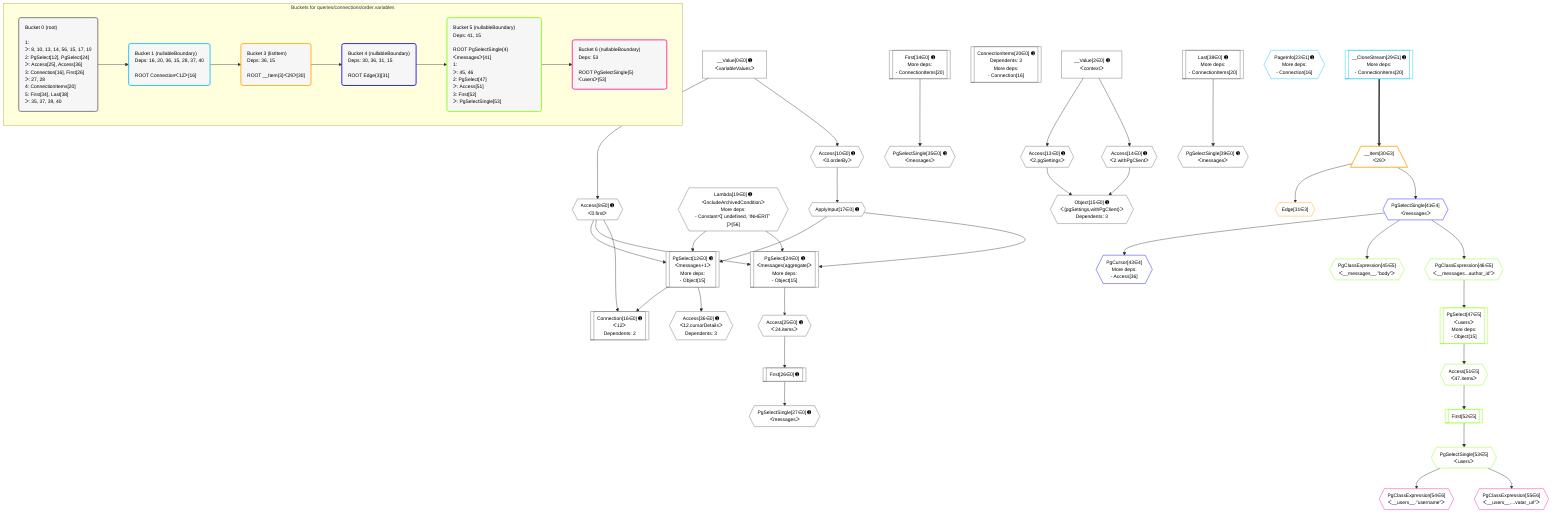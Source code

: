 %%{init: {'themeVariables': { 'fontSize': '12px'}}}%%
graph TD
    classDef path fill:#eee,stroke:#000,color:#000
    classDef plan fill:#fff,stroke-width:1px,color:#000
    classDef itemplan fill:#fff,stroke-width:2px,color:#000
    classDef unbatchedplan fill:#dff,stroke-width:1px,color:#000
    classDef sideeffectplan fill:#fcc,stroke-width:2px,color:#000
    classDef bucket fill:#f6f6f6,color:#000,stroke-width:2px,text-align:left

    subgraph "Buckets for queries/connections/order.variables"
    Bucket0("Bucket 0 (root)<br /><br />1: <br />ᐳ: 8, 10, 13, 14, 56, 15, 17, 19<br />2: PgSelect[12], PgSelect[24]<br />ᐳ: Access[25], Access[36]<br />3: Connection[16], First[26]<br />ᐳ: 27, 28<br />4: ConnectionItems[20]<br />5: First[34], Last[38]<br />ᐳ: 35, 37, 39, 40"):::bucket
    Bucket1("Bucket 1 (nullableBoundary)<br />Deps: 16, 20, 36, 15, 28, 37, 40<br /><br />ROOT Connectionᐸ12ᐳ[16]"):::bucket
    Bucket3("Bucket 3 (listItem)<br />Deps: 36, 15<br /><br />ROOT __Item{3}ᐸ29ᐳ[30]"):::bucket
    Bucket4("Bucket 4 (nullableBoundary)<br />Deps: 30, 36, 31, 15<br /><br />ROOT Edge{3}[31]"):::bucket
    Bucket5("Bucket 5 (nullableBoundary)<br />Deps: 41, 15<br /><br />ROOT PgSelectSingle{4}ᐸmessagesᐳ[41]<br />1: <br />ᐳ: 45, 46<br />2: PgSelect[47]<br />ᐳ: Access[51]<br />3: First[52]<br />ᐳ: PgSelectSingle[53]"):::bucket
    Bucket6("Bucket 6 (nullableBoundary)<br />Deps: 53<br /><br />ROOT PgSelectSingle{5}ᐸusersᐳ[53]"):::bucket
    end
    Bucket0 --> Bucket1
    Bucket1 --> Bucket3
    Bucket3 --> Bucket4
    Bucket4 --> Bucket5
    Bucket5 --> Bucket6

    %% plan dependencies
    PgSelect12[["PgSelect[12∈0] ➊<br />ᐸmessages+1ᐳ<br />More deps:<br />- Object[15]"]]:::plan
    ApplyInput17{{"ApplyInput[17∈0] ➊"}}:::plan
    Lambda19{{"Lambda[19∈0] ➊<br />ᐸincludeArchivedConditionᐳ<br />More deps:<br />- Constantᐸ[ undefined, 'INHERIT' ]ᐳ[56]"}}:::plan
    Access8{{"Access[8∈0] ➊<br />ᐸ0.firstᐳ"}}:::plan
    ApplyInput17 & Lambda19 & Access8 --> PgSelect12
    PgSelect24[["PgSelect[24∈0] ➊<br />ᐸmessages(aggregate)ᐳ<br />More deps:<br />- Object[15]"]]:::plan
    ApplyInput17 & Lambda19 & Access8 --> PgSelect24
    Object15{{"Object[15∈0] ➊<br />ᐸ{pgSettings,withPgClient}ᐳ<br />Dependents: 3"}}:::plan
    Access13{{"Access[13∈0] ➊<br />ᐸ2.pgSettingsᐳ"}}:::plan
    Access14{{"Access[14∈0] ➊<br />ᐸ2.withPgClientᐳ"}}:::plan
    Access13 & Access14 --> Object15
    Connection16[["Connection[16∈0] ➊<br />ᐸ12ᐳ<br />Dependents: 2"]]:::plan
    PgSelect12 & Access8 --> Connection16
    __Value0["__Value[0∈0] ➊<br />ᐸvariableValuesᐳ"]:::plan
    __Value0 --> Access8
    Access10{{"Access[10∈0] ➊<br />ᐸ0.orderByᐳ"}}:::plan
    __Value0 --> Access10
    __Value2["__Value[2∈0] ➊<br />ᐸcontextᐳ"]:::plan
    __Value2 --> Access13
    __Value2 --> Access14
    Access10 --> ApplyInput17
    ConnectionItems20[["ConnectionItems[20∈0] ➊<br />Dependents: 3<br />More deps:<br />- Connection[16]"]]:::plan
    Access25{{"Access[25∈0] ➊<br />ᐸ24.itemsᐳ"}}:::plan
    PgSelect24 --> Access25
    First26[["First[26∈0] ➊"]]:::plan
    Access25 --> First26
    PgSelectSingle27{{"PgSelectSingle[27∈0] ➊<br />ᐸmessagesᐳ"}}:::plan
    First26 --> PgSelectSingle27
    First34[["First[34∈0] ➊<br />More deps:<br />- ConnectionItems[20]"]]:::plan
    PgSelectSingle35{{"PgSelectSingle[35∈0] ➊<br />ᐸmessagesᐳ"}}:::plan
    First34 --> PgSelectSingle35
    Access36{{"Access[36∈0] ➊<br />ᐸ12.cursorDetailsᐳ<br />Dependents: 3"}}:::plan
    PgSelect12 --> Access36
    Last38[["Last[38∈0] ➊<br />More deps:<br />- ConnectionItems[20]"]]:::plan
    PgSelectSingle39{{"PgSelectSingle[39∈0] ➊<br />ᐸmessagesᐳ"}}:::plan
    Last38 --> PgSelectSingle39
    PageInfo23{{"PageInfo[23∈1] ➊<br />More deps:<br />- Connection[16]"}}:::plan
    __CloneStream29[["__CloneStream[29∈1] ➊<br />More deps:<br />- ConnectionItems[20]"]]:::plan
    __Item30[/"__Item[30∈3]<br />ᐸ29ᐳ"\]:::itemplan
    __CloneStream29 ==> __Item30
    Edge31{{"Edge[31∈3]"}}:::plan
    __Item30 --> Edge31
    PgCursor43{{"PgCursor[43∈4]<br />More deps:<br />- Access[36]"}}:::plan
    PgSelectSingle41{{"PgSelectSingle[41∈4]<br />ᐸmessagesᐳ"}}:::plan
    PgSelectSingle41 --> PgCursor43
    __Item30 --> PgSelectSingle41
    PgSelect47[["PgSelect[47∈5]<br />ᐸusersᐳ<br />More deps:<br />- Object[15]"]]:::plan
    PgClassExpression46{{"PgClassExpression[46∈5]<br />ᐸ__messages...author_id”ᐳ"}}:::plan
    PgClassExpression46 --> PgSelect47
    PgClassExpression45{{"PgClassExpression[45∈5]<br />ᐸ__messages__.”body”ᐳ"}}:::plan
    PgSelectSingle41 --> PgClassExpression45
    PgSelectSingle41 --> PgClassExpression46
    Access51{{"Access[51∈5]<br />ᐸ47.itemsᐳ"}}:::plan
    PgSelect47 --> Access51
    First52[["First[52∈5]"]]:::plan
    Access51 --> First52
    PgSelectSingle53{{"PgSelectSingle[53∈5]<br />ᐸusersᐳ"}}:::plan
    First52 --> PgSelectSingle53
    PgClassExpression54{{"PgClassExpression[54∈6]<br />ᐸ__users__.”username”ᐳ"}}:::plan
    PgSelectSingle53 --> PgClassExpression54
    PgClassExpression55{{"PgClassExpression[55∈6]<br />ᐸ__users__....vatar_url”ᐳ"}}:::plan
    PgSelectSingle53 --> PgClassExpression55

    %% define steps
    classDef bucket0 stroke:#696969
    class Bucket0,__Value0,__Value2,Access8,Access10,PgSelect12,Access13,Access14,Object15,Connection16,ApplyInput17,Lambda19,ConnectionItems20,PgSelect24,Access25,First26,PgSelectSingle27,First34,PgSelectSingle35,Access36,Last38,PgSelectSingle39 bucket0
    classDef bucket1 stroke:#00bfff
    class Bucket1,PageInfo23,__CloneStream29 bucket1
    classDef bucket3 stroke:#ffa500
    class Bucket3,__Item30,Edge31 bucket3
    classDef bucket4 stroke:#0000ff
    class Bucket4,PgSelectSingle41,PgCursor43 bucket4
    classDef bucket5 stroke:#7fff00
    class Bucket5,PgClassExpression45,PgClassExpression46,PgSelect47,Access51,First52,PgSelectSingle53 bucket5
    classDef bucket6 stroke:#ff1493
    class Bucket6,PgClassExpression54,PgClassExpression55 bucket6